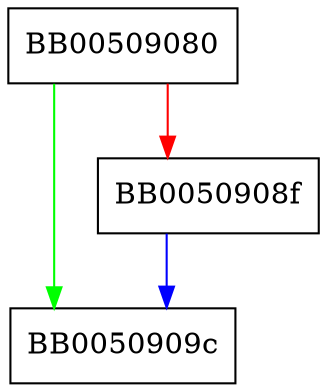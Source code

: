 digraph tls13_get_record_type {
  node [shape="box"];
  graph [splines=ortho];
  BB00509080 -> BB0050909c [color="green"];
  BB00509080 -> BB0050908f [color="red"];
  BB0050908f -> BB0050909c [color="blue"];
}